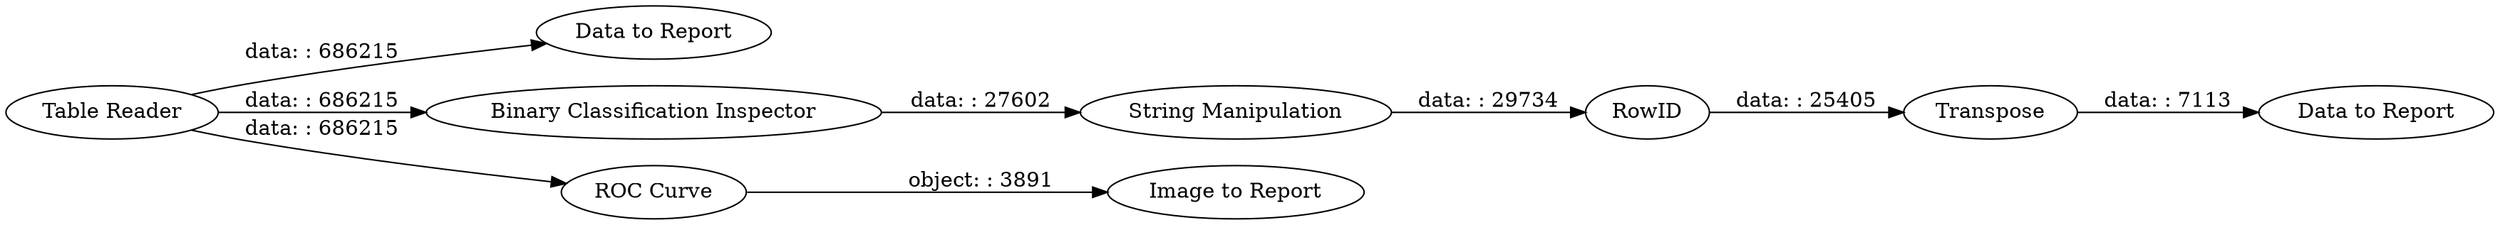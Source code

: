 digraph {
	"-1494920853590226152_343" [label="Data to Report"]
	"-1494920853590226152_270" [label="Binary Classification Inspector"]
	"-1494920853590226152_261" [label="ROC Curve"]
	"-1494920853590226152_272" [label="Data to Report"]
	"-1494920853590226152_271" [label="Image to Report"]
	"-1494920853590226152_346" [label=RowID]
	"-1494920853590226152_1" [label="Table Reader"]
	"-1494920853590226152_279" [label="String Manipulation"]
	"-1494920853590226152_345" [label=Transpose]
	"-1494920853590226152_1" -> "-1494920853590226152_261" [label="data: : 686215"]
	"-1494920853590226152_279" -> "-1494920853590226152_346" [label="data: : 29734"]
	"-1494920853590226152_261" -> "-1494920853590226152_271" [label="object: : 3891"]
	"-1494920853590226152_270" -> "-1494920853590226152_279" [label="data: : 27602"]
	"-1494920853590226152_1" -> "-1494920853590226152_270" [label="data: : 686215"]
	"-1494920853590226152_346" -> "-1494920853590226152_345" [label="data: : 25405"]
	"-1494920853590226152_1" -> "-1494920853590226152_343" [label="data: : 686215"]
	"-1494920853590226152_345" -> "-1494920853590226152_272" [label="data: : 7113"]
	rankdir=LR
}
